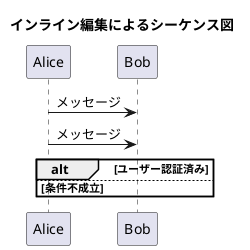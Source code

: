 @startuml
title インライン編集によるシーケンス図

participant Alice
participant Bob

Alice -> Bob: メッセージ
Alice -> Bob: メッセージ
alt ユーザー認証済み
else 条件不成立
end
@enduml